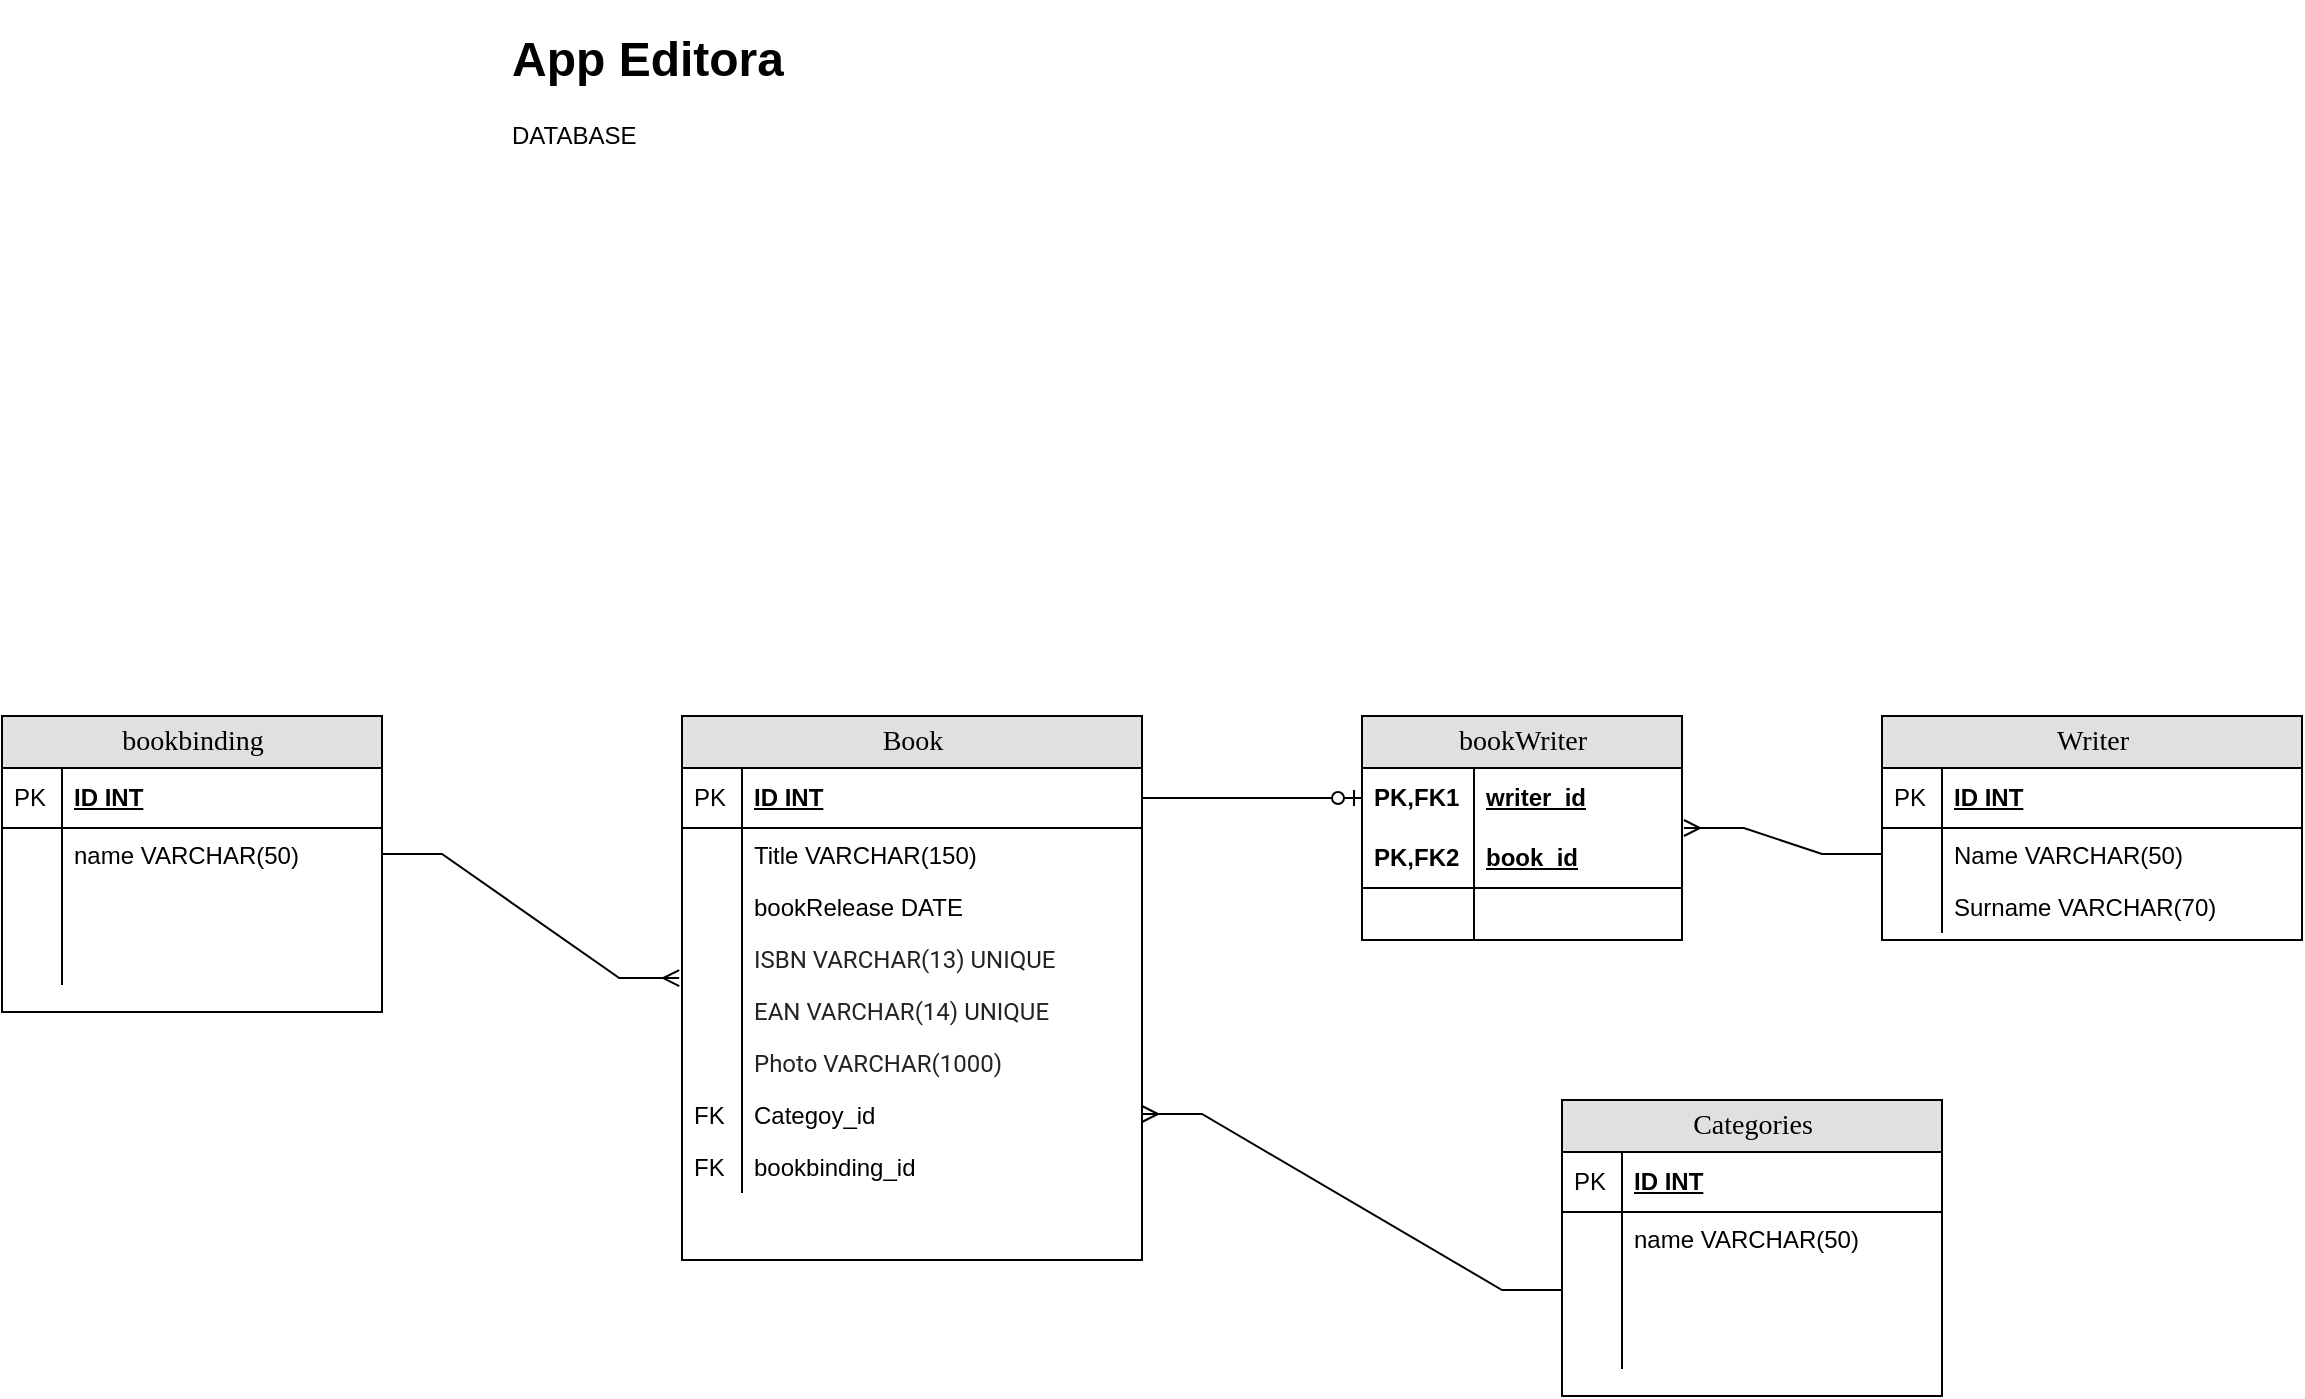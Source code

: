 <mxfile version="15.7.4" type="github">
  <diagram name="Page-1" id="e56a1550-8fbb-45ad-956c-1786394a9013">
    <mxGraphModel dx="2208" dy="488" grid="1" gridSize="10" guides="1" tooltips="1" connect="1" arrows="1" fold="1" page="1" pageScale="1" pageWidth="1100" pageHeight="850" background="none" math="0" shadow="0">
      <root>
        <mxCell id="0" />
        <mxCell id="1" parent="0" />
        <mxCell id="2e49270ec7c68f3f-1" value="bookWriter" style="swimlane;html=1;fontStyle=0;childLayout=stackLayout;horizontal=1;startSize=26;fillColor=#e0e0e0;horizontalStack=0;resizeParent=1;resizeLast=0;collapsible=1;marginBottom=0;swimlaneFillColor=#ffffff;align=center;rounded=0;shadow=0;comic=0;labelBackgroundColor=none;strokeWidth=1;fontFamily=Verdana;fontSize=14" parent="1" vertex="1">
          <mxGeometry x="610" y="358" width="160" height="112" as="geometry" />
        </mxCell>
        <mxCell id="2e49270ec7c68f3f-2" value="writer_id" style="shape=partialRectangle;top=0;left=0;right=0;bottom=0;html=1;align=left;verticalAlign=middle;fillColor=none;spacingLeft=60;spacingRight=4;whiteSpace=wrap;overflow=hidden;rotatable=0;points=[[0,0.5],[1,0.5]];portConstraint=eastwest;dropTarget=0;fontStyle=5;" parent="2e49270ec7c68f3f-1" vertex="1">
          <mxGeometry y="26" width="160" height="30" as="geometry" />
        </mxCell>
        <mxCell id="2e49270ec7c68f3f-3" value="PK,FK1" style="shape=partialRectangle;fontStyle=1;top=0;left=0;bottom=0;html=1;fillColor=none;align=left;verticalAlign=middle;spacingLeft=4;spacingRight=4;whiteSpace=wrap;overflow=hidden;rotatable=0;points=[];portConstraint=eastwest;part=1;" parent="2e49270ec7c68f3f-2" vertex="1" connectable="0">
          <mxGeometry width="56" height="30" as="geometry" />
        </mxCell>
        <mxCell id="2e49270ec7c68f3f-4" value="book_id" style="shape=partialRectangle;top=0;left=0;right=0;bottom=1;html=1;align=left;verticalAlign=middle;fillColor=none;spacingLeft=60;spacingRight=4;whiteSpace=wrap;overflow=hidden;rotatable=0;points=[[0,0.5],[1,0.5]];portConstraint=eastwest;dropTarget=0;fontStyle=5;" parent="2e49270ec7c68f3f-1" vertex="1">
          <mxGeometry y="56" width="160" height="30" as="geometry" />
        </mxCell>
        <mxCell id="2e49270ec7c68f3f-5" value="PK,FK2" style="shape=partialRectangle;fontStyle=1;top=0;left=0;bottom=0;html=1;fillColor=none;align=left;verticalAlign=middle;spacingLeft=4;spacingRight=4;whiteSpace=wrap;overflow=hidden;rotatable=0;points=[];portConstraint=eastwest;part=1;" parent="2e49270ec7c68f3f-4" vertex="1" connectable="0">
          <mxGeometry width="56" height="30" as="geometry" />
        </mxCell>
        <mxCell id="2e49270ec7c68f3f-6" value="" style="shape=partialRectangle;top=0;left=0;right=0;bottom=0;html=1;align=left;verticalAlign=top;fillColor=none;spacingLeft=60;spacingRight=4;whiteSpace=wrap;overflow=hidden;rotatable=0;points=[[0,0.5],[1,0.5]];portConstraint=eastwest;dropTarget=0;" parent="2e49270ec7c68f3f-1" vertex="1">
          <mxGeometry y="86" width="160" height="26" as="geometry" />
        </mxCell>
        <mxCell id="2e49270ec7c68f3f-7" value="" style="shape=partialRectangle;top=0;left=0;bottom=0;html=1;fillColor=none;align=left;verticalAlign=top;spacingLeft=4;spacingRight=4;whiteSpace=wrap;overflow=hidden;rotatable=0;points=[];portConstraint=eastwest;part=1;" parent="2e49270ec7c68f3f-6" vertex="1" connectable="0">
          <mxGeometry width="56" height="26" as="geometry" />
        </mxCell>
        <mxCell id="2e49270ec7c68f3f-8" value="Writer" style="swimlane;html=1;fontStyle=0;childLayout=stackLayout;horizontal=1;startSize=26;fillColor=#e0e0e0;horizontalStack=0;resizeParent=1;resizeLast=0;collapsible=1;marginBottom=0;swimlaneFillColor=#ffffff;align=center;rounded=0;shadow=0;comic=0;labelBackgroundColor=none;strokeWidth=1;fontFamily=Verdana;fontSize=14;swimlaneLine=1;" parent="1" vertex="1">
          <mxGeometry x="870" y="358" width="210" height="112" as="geometry" />
        </mxCell>
        <mxCell id="2e49270ec7c68f3f-9" value="ID INT" style="shape=partialRectangle;top=0;left=0;right=0;bottom=1;html=1;align=left;verticalAlign=middle;fillColor=none;spacingLeft=34;spacingRight=4;whiteSpace=wrap;overflow=hidden;rotatable=0;points=[[0,0.5],[1,0.5]];portConstraint=eastwest;dropTarget=0;fontStyle=5;" parent="2e49270ec7c68f3f-8" vertex="1">
          <mxGeometry y="26" width="210" height="30" as="geometry" />
        </mxCell>
        <mxCell id="2e49270ec7c68f3f-10" value="PK" style="shape=partialRectangle;top=0;left=0;bottom=0;html=1;fillColor=none;align=left;verticalAlign=middle;spacingLeft=4;spacingRight=4;whiteSpace=wrap;overflow=hidden;rotatable=0;points=[];portConstraint=eastwest;part=1;" parent="2e49270ec7c68f3f-9" vertex="1" connectable="0">
          <mxGeometry width="30" height="30" as="geometry" />
        </mxCell>
        <mxCell id="2e49270ec7c68f3f-11" value="Name VARCHAR(50)" style="shape=partialRectangle;top=0;left=0;right=0;bottom=0;html=1;align=left;verticalAlign=top;fillColor=none;spacingLeft=34;spacingRight=4;whiteSpace=wrap;overflow=hidden;rotatable=0;points=[[0,0.5],[1,0.5]];portConstraint=eastwest;dropTarget=0;" parent="2e49270ec7c68f3f-8" vertex="1">
          <mxGeometry y="56" width="210" height="26" as="geometry" />
        </mxCell>
        <mxCell id="2e49270ec7c68f3f-12" value="" style="shape=partialRectangle;top=0;left=0;bottom=0;html=1;fillColor=none;align=left;verticalAlign=top;spacingLeft=4;spacingRight=4;whiteSpace=wrap;overflow=hidden;rotatable=0;points=[];portConstraint=eastwest;part=1;" parent="2e49270ec7c68f3f-11" vertex="1" connectable="0">
          <mxGeometry width="30" height="26" as="geometry" />
        </mxCell>
        <mxCell id="2e49270ec7c68f3f-13" value="Surname VARCHAR(70)" style="shape=partialRectangle;top=0;left=0;right=0;bottom=0;html=1;align=left;verticalAlign=top;fillColor=none;spacingLeft=34;spacingRight=4;whiteSpace=wrap;overflow=hidden;rotatable=0;points=[[0,0.5],[1,0.5]];portConstraint=eastwest;dropTarget=0;" parent="2e49270ec7c68f3f-8" vertex="1">
          <mxGeometry y="82" width="210" height="26" as="geometry" />
        </mxCell>
        <mxCell id="2e49270ec7c68f3f-14" value="" style="shape=partialRectangle;top=0;left=0;bottom=0;html=1;fillColor=none;align=left;verticalAlign=top;spacingLeft=4;spacingRight=4;whiteSpace=wrap;overflow=hidden;rotatable=0;points=[];portConstraint=eastwest;part=1;" parent="2e49270ec7c68f3f-13" vertex="1" connectable="0">
          <mxGeometry width="30" height="26" as="geometry" />
        </mxCell>
        <mxCell id="2e49270ec7c68f3f-80" value="Book" style="swimlane;html=1;fontStyle=0;childLayout=stackLayout;horizontal=1;startSize=26;fillColor=#e0e0e0;horizontalStack=0;resizeParent=1;resizeLast=0;collapsible=1;marginBottom=0;swimlaneFillColor=#ffffff;align=center;rounded=0;shadow=0;comic=0;labelBackgroundColor=none;strokeWidth=1;fontFamily=Verdana;fontSize=14" parent="1" vertex="1">
          <mxGeometry x="270" y="358" width="230" height="272" as="geometry" />
        </mxCell>
        <mxCell id="2e49270ec7c68f3f-81" value="ID INT" style="shape=partialRectangle;top=0;left=0;right=0;bottom=1;html=1;align=left;verticalAlign=middle;fillColor=none;spacingLeft=34;spacingRight=4;whiteSpace=wrap;overflow=hidden;rotatable=0;points=[[0,0.5],[1,0.5]];portConstraint=eastwest;dropTarget=0;fontStyle=5;" parent="2e49270ec7c68f3f-80" vertex="1">
          <mxGeometry y="26" width="230" height="30" as="geometry" />
        </mxCell>
        <mxCell id="2e49270ec7c68f3f-82" value="PK" style="shape=partialRectangle;top=0;left=0;bottom=0;html=1;fillColor=none;align=left;verticalAlign=middle;spacingLeft=4;spacingRight=4;whiteSpace=wrap;overflow=hidden;rotatable=0;points=[];portConstraint=eastwest;part=1;" parent="2e49270ec7c68f3f-81" vertex="1" connectable="0">
          <mxGeometry width="30" height="30" as="geometry" />
        </mxCell>
        <mxCell id="2e49270ec7c68f3f-83" value="Title VARCHAR(150)&amp;nbsp;" style="shape=partialRectangle;top=0;left=0;right=0;bottom=0;html=1;align=left;verticalAlign=top;fillColor=none;spacingLeft=34;spacingRight=4;whiteSpace=wrap;overflow=hidden;rotatable=0;points=[[0,0.5],[1,0.5]];portConstraint=eastwest;dropTarget=0;" parent="2e49270ec7c68f3f-80" vertex="1">
          <mxGeometry y="56" width="230" height="26" as="geometry" />
        </mxCell>
        <mxCell id="2e49270ec7c68f3f-84" value="" style="shape=partialRectangle;top=0;left=0;bottom=0;html=1;fillColor=none;align=left;verticalAlign=top;spacingLeft=4;spacingRight=4;whiteSpace=wrap;overflow=hidden;rotatable=0;points=[];portConstraint=eastwest;part=1;" parent="2e49270ec7c68f3f-83" vertex="1" connectable="0">
          <mxGeometry width="30" height="26" as="geometry" />
        </mxCell>
        <mxCell id="2e49270ec7c68f3f-85" value="bookRelease DATE&amp;nbsp;" style="shape=partialRectangle;top=0;left=0;right=0;bottom=0;html=1;align=left;verticalAlign=top;fillColor=none;spacingLeft=34;spacingRight=4;whiteSpace=wrap;overflow=hidden;rotatable=0;points=[[0,0.5],[1,0.5]];portConstraint=eastwest;dropTarget=0;" parent="2e49270ec7c68f3f-80" vertex="1">
          <mxGeometry y="82" width="230" height="26" as="geometry" />
        </mxCell>
        <mxCell id="2e49270ec7c68f3f-86" value="" style="shape=partialRectangle;top=0;left=0;bottom=0;html=1;fillColor=none;align=left;verticalAlign=top;spacingLeft=4;spacingRight=4;whiteSpace=wrap;overflow=hidden;rotatable=0;points=[];portConstraint=eastwest;part=1;" parent="2e49270ec7c68f3f-85" vertex="1" connectable="0">
          <mxGeometry width="30" height="26" as="geometry" />
        </mxCell>
        <mxCell id="2e49270ec7c68f3f-87" value="&lt;span style=&quot;color: rgb(35 , 35 , 35) ; font-family: &amp;#34;roboto&amp;#34; , &amp;#34;arial&amp;#34; , &amp;#34;helvetica&amp;#34; , &amp;#34;tahoma&amp;#34; , sans-serif ; background-color: rgb(255 , 255 , 255)&quot;&gt;&lt;font style=&quot;font-size: 12px&quot;&gt;ISBN VARCHAR(13) UNIQUE&lt;/font&gt;&lt;/span&gt;" style="shape=partialRectangle;top=0;left=0;right=0;bottom=0;html=1;align=left;verticalAlign=top;fillColor=none;spacingLeft=34;spacingRight=4;whiteSpace=wrap;overflow=hidden;rotatable=0;points=[[0,0.5],[1,0.5]];portConstraint=eastwest;dropTarget=0;" parent="2e49270ec7c68f3f-80" vertex="1">
          <mxGeometry y="108" width="230" height="26" as="geometry" />
        </mxCell>
        <mxCell id="2e49270ec7c68f3f-88" value="" style="shape=partialRectangle;top=0;left=0;bottom=0;html=1;fillColor=none;align=left;verticalAlign=top;spacingLeft=4;spacingRight=4;whiteSpace=wrap;overflow=hidden;rotatable=0;points=[];portConstraint=eastwest;part=1;" parent="2e49270ec7c68f3f-87" vertex="1" connectable="0">
          <mxGeometry width="30" height="26" as="geometry" />
        </mxCell>
        <mxCell id="FaLOMFIJJjaE908YdFNE-4" value="&lt;font style=&quot;font-size: 12px&quot;&gt;&lt;span style=&quot;color: rgb(35 , 35 , 35) ; font-family: &amp;#34;roboto&amp;#34; , &amp;#34;arial&amp;#34; , &amp;#34;helvetica&amp;#34; , &amp;#34;tahoma&amp;#34; , sans-serif ; background-color: rgb(255 , 255 , 255)&quot;&gt;EAN&lt;/span&gt;&lt;span style=&quot;color: rgb(35 , 35 , 35) ; font-family: &amp;#34;roboto&amp;#34; , &amp;#34;arial&amp;#34; , &amp;#34;helvetica&amp;#34; , &amp;#34;tahoma&amp;#34; , sans-serif ; background-color: rgb(255 , 255 , 255)&quot;&gt;&lt;font&gt;&amp;nbsp;VARCHAR(14) UNIQUE&lt;/font&gt;&lt;/span&gt;&lt;/font&gt;" style="shape=partialRectangle;top=0;left=0;right=0;bottom=0;html=1;align=left;verticalAlign=top;fillColor=none;spacingLeft=34;spacingRight=4;whiteSpace=wrap;overflow=hidden;rotatable=0;points=[[0,0.5],[1,0.5]];portConstraint=eastwest;dropTarget=0;" parent="2e49270ec7c68f3f-80" vertex="1">
          <mxGeometry y="134" width="230" height="26" as="geometry" />
        </mxCell>
        <mxCell id="FaLOMFIJJjaE908YdFNE-5" value="" style="shape=partialRectangle;top=0;left=0;bottom=0;html=1;fillColor=none;align=left;verticalAlign=top;spacingLeft=4;spacingRight=4;whiteSpace=wrap;overflow=hidden;rotatable=0;points=[];portConstraint=eastwest;part=1;" parent="FaLOMFIJJjaE908YdFNE-4" vertex="1" connectable="0">
          <mxGeometry width="30" height="26" as="geometry" />
        </mxCell>
        <mxCell id="OXHDQMU1_pSAc3dsbfVX-1" value="&lt;font style=&quot;font-size: 12px&quot;&gt;&lt;span style=&quot;color: rgb(35 , 35 , 35) ; font-family: &amp;#34;roboto&amp;#34; , &amp;#34;arial&amp;#34; , &amp;#34;helvetica&amp;#34; , &amp;#34;tahoma&amp;#34; , sans-serif ; background-color: rgb(255 , 255 , 255)&quot;&gt;&lt;font&gt;Photo VARCHAR(1000)&lt;/font&gt;&lt;/span&gt;&lt;/font&gt;" style="shape=partialRectangle;top=0;left=0;right=0;bottom=0;html=1;align=left;verticalAlign=top;fillColor=none;spacingLeft=34;spacingRight=4;whiteSpace=wrap;overflow=hidden;rotatable=0;points=[[0,0.5],[1,0.5]];portConstraint=eastwest;dropTarget=0;" parent="2e49270ec7c68f3f-80" vertex="1">
          <mxGeometry y="160" width="230" height="26" as="geometry" />
        </mxCell>
        <mxCell id="OXHDQMU1_pSAc3dsbfVX-2" value="" style="shape=partialRectangle;top=0;left=0;bottom=0;html=1;fillColor=none;align=left;verticalAlign=top;spacingLeft=4;spacingRight=4;whiteSpace=wrap;overflow=hidden;rotatable=0;points=[];portConstraint=eastwest;part=1;" parent="OXHDQMU1_pSAc3dsbfVX-1" vertex="1" connectable="0">
          <mxGeometry width="30" height="26" as="geometry" />
        </mxCell>
        <mxCell id="DGixbvPnQqM_ORvgEk9V-3" value="Categoy_id" style="shape=partialRectangle;top=0;left=0;right=0;bottom=0;html=1;align=left;verticalAlign=top;fillColor=none;spacingLeft=34;spacingRight=4;whiteSpace=wrap;overflow=hidden;rotatable=0;points=[[0,0.5],[1,0.5]];portConstraint=eastwest;dropTarget=0;" parent="2e49270ec7c68f3f-80" vertex="1">
          <mxGeometry y="186" width="230" height="26" as="geometry" />
        </mxCell>
        <mxCell id="DGixbvPnQqM_ORvgEk9V-4" value="FK" style="shape=partialRectangle;top=0;left=0;bottom=0;html=1;fillColor=none;align=left;verticalAlign=top;spacingLeft=4;spacingRight=4;whiteSpace=wrap;overflow=hidden;rotatable=0;points=[];portConstraint=eastwest;part=1;" parent="DGixbvPnQqM_ORvgEk9V-3" vertex="1" connectable="0">
          <mxGeometry width="30" height="26" as="geometry" />
        </mxCell>
        <mxCell id="DGixbvPnQqM_ORvgEk9V-5" value="bookbinding_id" style="shape=partialRectangle;top=0;left=0;right=0;bottom=0;html=1;align=left;verticalAlign=top;fillColor=none;spacingLeft=34;spacingRight=4;whiteSpace=wrap;overflow=hidden;rotatable=0;points=[[0,0.5],[1,0.5]];portConstraint=eastwest;dropTarget=0;" parent="2e49270ec7c68f3f-80" vertex="1">
          <mxGeometry y="212" width="230" height="26" as="geometry" />
        </mxCell>
        <mxCell id="DGixbvPnQqM_ORvgEk9V-6" value="FK" style="shape=partialRectangle;top=0;left=0;bottom=0;html=1;fillColor=none;align=left;verticalAlign=top;spacingLeft=4;spacingRight=4;whiteSpace=wrap;overflow=hidden;rotatable=0;points=[];portConstraint=eastwest;part=1;" parent="DGixbvPnQqM_ORvgEk9V-5" vertex="1" connectable="0">
          <mxGeometry width="30" height="26" as="geometry" />
        </mxCell>
        <mxCell id="2e49270ec7c68f3f-91" value="" style="edgeStyle=orthogonalEdgeStyle;html=1;endArrow=ERzeroToOne;endFill=1;labelBackgroundColor=none;fontFamily=Verdana;fontSize=14;entryX=0;entryY=0.5;" parent="1" target="2e49270ec7c68f3f-2" edge="1">
          <mxGeometry width="100" height="100" relative="1" as="geometry">
            <mxPoint x="500" y="399" as="sourcePoint" />
            <mxPoint x="170" y="200" as="targetPoint" />
            <Array as="points">
              <mxPoint x="560" y="399" />
              <mxPoint x="560" y="399" />
            </Array>
          </mxGeometry>
        </mxCell>
        <mxCell id="C3ZV9EmXTIMiQwZTSt---1" value="&lt;h1&gt;App Editora&lt;/h1&gt;&lt;p&gt;DATABASE&lt;/p&gt;" style="text;html=1;strokeColor=none;fillColor=none;spacing=5;spacingTop=-20;whiteSpace=wrap;overflow=hidden;rounded=0;" parent="1" vertex="1">
          <mxGeometry x="180" y="10" width="650" height="120" as="geometry" />
        </mxCell>
        <mxCell id="FaLOMFIJJjaE908YdFNE-6" value="bookbinding" style="swimlane;html=1;fontStyle=0;childLayout=stackLayout;horizontal=1;startSize=26;fillColor=#e0e0e0;horizontalStack=0;resizeParent=1;resizeLast=0;collapsible=1;marginBottom=0;swimlaneFillColor=#ffffff;align=center;rounded=0;shadow=0;comic=0;labelBackgroundColor=none;strokeWidth=1;fontFamily=Verdana;fontSize=14;swimlaneLine=1;" parent="1" vertex="1">
          <mxGeometry x="-70" y="358" width="190" height="148" as="geometry" />
        </mxCell>
        <mxCell id="FaLOMFIJJjaE908YdFNE-7" value="ID INT" style="shape=partialRectangle;top=0;left=0;right=0;bottom=1;html=1;align=left;verticalAlign=middle;fillColor=none;spacingLeft=34;spacingRight=4;whiteSpace=wrap;overflow=hidden;rotatable=0;points=[[0,0.5],[1,0.5]];portConstraint=eastwest;dropTarget=0;fontStyle=5;" parent="FaLOMFIJJjaE908YdFNE-6" vertex="1">
          <mxGeometry y="26" width="190" height="30" as="geometry" />
        </mxCell>
        <mxCell id="FaLOMFIJJjaE908YdFNE-8" value="PK" style="shape=partialRectangle;top=0;left=0;bottom=0;html=1;fillColor=none;align=left;verticalAlign=middle;spacingLeft=4;spacingRight=4;whiteSpace=wrap;overflow=hidden;rotatable=0;points=[];portConstraint=eastwest;part=1;" parent="FaLOMFIJJjaE908YdFNE-7" vertex="1" connectable="0">
          <mxGeometry width="30" height="30" as="geometry" />
        </mxCell>
        <mxCell id="FaLOMFIJJjaE908YdFNE-9" value="name VARCHAR(50)" style="shape=partialRectangle;top=0;left=0;right=0;bottom=0;html=1;align=left;verticalAlign=top;fillColor=none;spacingLeft=34;spacingRight=4;whiteSpace=wrap;overflow=hidden;rotatable=0;points=[[0,0.5],[1,0.5]];portConstraint=eastwest;dropTarget=0;" parent="FaLOMFIJJjaE908YdFNE-6" vertex="1">
          <mxGeometry y="56" width="190" height="26" as="geometry" />
        </mxCell>
        <mxCell id="FaLOMFIJJjaE908YdFNE-10" value="" style="shape=partialRectangle;top=0;left=0;bottom=0;html=1;fillColor=none;align=left;verticalAlign=top;spacingLeft=4;spacingRight=4;whiteSpace=wrap;overflow=hidden;rotatable=0;points=[];portConstraint=eastwest;part=1;" parent="FaLOMFIJJjaE908YdFNE-9" vertex="1" connectable="0">
          <mxGeometry width="30" height="26" as="geometry" />
        </mxCell>
        <mxCell id="FaLOMFIJJjaE908YdFNE-11" value="" style="shape=partialRectangle;top=0;left=0;right=0;bottom=0;html=1;align=left;verticalAlign=top;fillColor=none;spacingLeft=34;spacingRight=4;whiteSpace=wrap;overflow=hidden;rotatable=0;points=[[0,0.5],[1,0.5]];portConstraint=eastwest;dropTarget=0;" parent="FaLOMFIJJjaE908YdFNE-6" vertex="1">
          <mxGeometry y="82" width="190" height="26" as="geometry" />
        </mxCell>
        <mxCell id="FaLOMFIJJjaE908YdFNE-12" value="" style="shape=partialRectangle;top=0;left=0;bottom=0;html=1;fillColor=none;align=left;verticalAlign=top;spacingLeft=4;spacingRight=4;whiteSpace=wrap;overflow=hidden;rotatable=0;points=[];portConstraint=eastwest;part=1;" parent="FaLOMFIJJjaE908YdFNE-11" vertex="1" connectable="0">
          <mxGeometry width="30" height="26" as="geometry" />
        </mxCell>
        <mxCell id="FaLOMFIJJjaE908YdFNE-13" value="" style="shape=partialRectangle;top=0;left=0;right=0;bottom=0;html=1;align=left;verticalAlign=top;fillColor=none;spacingLeft=34;spacingRight=4;whiteSpace=wrap;overflow=hidden;rotatable=0;points=[[0,0.5],[1,0.5]];portConstraint=eastwest;dropTarget=0;" parent="FaLOMFIJJjaE908YdFNE-6" vertex="1">
          <mxGeometry y="108" width="190" height="26" as="geometry" />
        </mxCell>
        <mxCell id="FaLOMFIJJjaE908YdFNE-14" value="" style="shape=partialRectangle;top=0;left=0;bottom=0;html=1;fillColor=none;align=left;verticalAlign=top;spacingLeft=4;spacingRight=4;whiteSpace=wrap;overflow=hidden;rotatable=0;points=[];portConstraint=eastwest;part=1;" parent="FaLOMFIJJjaE908YdFNE-13" vertex="1" connectable="0">
          <mxGeometry width="30" height="26" as="geometry" />
        </mxCell>
        <mxCell id="FaLOMFIJJjaE908YdFNE-15" value="Categories" style="swimlane;html=1;fontStyle=0;childLayout=stackLayout;horizontal=1;startSize=26;fillColor=#e0e0e0;horizontalStack=0;resizeParent=1;resizeLast=0;collapsible=1;marginBottom=0;swimlaneFillColor=#ffffff;align=center;rounded=0;shadow=0;comic=0;labelBackgroundColor=none;strokeWidth=1;fontFamily=Verdana;fontSize=14;swimlaneLine=1;" parent="1" vertex="1">
          <mxGeometry x="710" y="550" width="190" height="148" as="geometry" />
        </mxCell>
        <mxCell id="FaLOMFIJJjaE908YdFNE-16" value="ID INT" style="shape=partialRectangle;top=0;left=0;right=0;bottom=1;html=1;align=left;verticalAlign=middle;fillColor=none;spacingLeft=34;spacingRight=4;whiteSpace=wrap;overflow=hidden;rotatable=0;points=[[0,0.5],[1,0.5]];portConstraint=eastwest;dropTarget=0;fontStyle=5;" parent="FaLOMFIJJjaE908YdFNE-15" vertex="1">
          <mxGeometry y="26" width="190" height="30" as="geometry" />
        </mxCell>
        <mxCell id="FaLOMFIJJjaE908YdFNE-17" value="PK" style="shape=partialRectangle;top=0;left=0;bottom=0;html=1;fillColor=none;align=left;verticalAlign=middle;spacingLeft=4;spacingRight=4;whiteSpace=wrap;overflow=hidden;rotatable=0;points=[];portConstraint=eastwest;part=1;" parent="FaLOMFIJJjaE908YdFNE-16" vertex="1" connectable="0">
          <mxGeometry width="30" height="30" as="geometry" />
        </mxCell>
        <mxCell id="FaLOMFIJJjaE908YdFNE-18" value="name VARCHAR(50)" style="shape=partialRectangle;top=0;left=0;right=0;bottom=0;html=1;align=left;verticalAlign=top;fillColor=none;spacingLeft=34;spacingRight=4;whiteSpace=wrap;overflow=hidden;rotatable=0;points=[[0,0.5],[1,0.5]];portConstraint=eastwest;dropTarget=0;" parent="FaLOMFIJJjaE908YdFNE-15" vertex="1">
          <mxGeometry y="56" width="190" height="26" as="geometry" />
        </mxCell>
        <mxCell id="FaLOMFIJJjaE908YdFNE-19" value="" style="shape=partialRectangle;top=0;left=0;bottom=0;html=1;fillColor=none;align=left;verticalAlign=top;spacingLeft=4;spacingRight=4;whiteSpace=wrap;overflow=hidden;rotatable=0;points=[];portConstraint=eastwest;part=1;" parent="FaLOMFIJJjaE908YdFNE-18" vertex="1" connectable="0">
          <mxGeometry width="30" height="26" as="geometry" />
        </mxCell>
        <mxCell id="FaLOMFIJJjaE908YdFNE-20" value="" style="shape=partialRectangle;top=0;left=0;right=0;bottom=0;html=1;align=left;verticalAlign=top;fillColor=none;spacingLeft=34;spacingRight=4;whiteSpace=wrap;overflow=hidden;rotatable=0;points=[[0,0.5],[1,0.5]];portConstraint=eastwest;dropTarget=0;" parent="FaLOMFIJJjaE908YdFNE-15" vertex="1">
          <mxGeometry y="82" width="190" height="26" as="geometry" />
        </mxCell>
        <mxCell id="FaLOMFIJJjaE908YdFNE-21" value="" style="shape=partialRectangle;top=0;left=0;bottom=0;html=1;fillColor=none;align=left;verticalAlign=top;spacingLeft=4;spacingRight=4;whiteSpace=wrap;overflow=hidden;rotatable=0;points=[];portConstraint=eastwest;part=1;" parent="FaLOMFIJJjaE908YdFNE-20" vertex="1" connectable="0">
          <mxGeometry width="30" height="26" as="geometry" />
        </mxCell>
        <mxCell id="FaLOMFIJJjaE908YdFNE-22" value="" style="shape=partialRectangle;top=0;left=0;right=0;bottom=0;html=1;align=left;verticalAlign=top;fillColor=none;spacingLeft=34;spacingRight=4;whiteSpace=wrap;overflow=hidden;rotatable=0;points=[[0,0.5],[1,0.5]];portConstraint=eastwest;dropTarget=0;" parent="FaLOMFIJJjaE908YdFNE-15" vertex="1">
          <mxGeometry y="108" width="190" height="26" as="geometry" />
        </mxCell>
        <mxCell id="FaLOMFIJJjaE908YdFNE-23" value="" style="shape=partialRectangle;top=0;left=0;bottom=0;html=1;fillColor=none;align=left;verticalAlign=top;spacingLeft=4;spacingRight=4;whiteSpace=wrap;overflow=hidden;rotatable=0;points=[];portConstraint=eastwest;part=1;" parent="FaLOMFIJJjaE908YdFNE-22" vertex="1" connectable="0">
          <mxGeometry width="30" height="26" as="geometry" />
        </mxCell>
        <mxCell id="FaLOMFIJJjaE908YdFNE-38" value="" style="edgeStyle=entityRelationEdgeStyle;fontSize=12;html=1;endArrow=ERmany;rounded=0;entryX=1.006;entryY=0;entryDx=0;entryDy=0;entryPerimeter=0;" parent="1" source="2e49270ec7c68f3f-11" target="2e49270ec7c68f3f-4" edge="1">
          <mxGeometry width="100" height="100" relative="1" as="geometry">
            <mxPoint x="500" y="670" as="sourcePoint" />
            <mxPoint x="600" y="570" as="targetPoint" />
          </mxGeometry>
        </mxCell>
        <mxCell id="FaLOMFIJJjaE908YdFNE-46" value="" style="edgeStyle=entityRelationEdgeStyle;fontSize=12;html=1;endArrow=ERmany;rounded=0;entryX=1;entryY=0.5;entryDx=0;entryDy=0;exitX=0;exitY=0.5;exitDx=0;exitDy=0;" parent="1" source="FaLOMFIJJjaE908YdFNE-20" target="DGixbvPnQqM_ORvgEk9V-3" edge="1">
          <mxGeometry width="100" height="100" relative="1" as="geometry">
            <mxPoint x="850" y="660" as="sourcePoint" />
            <mxPoint x="500" y="533" as="targetPoint" />
          </mxGeometry>
        </mxCell>
        <mxCell id="FaLOMFIJJjaE908YdFNE-48" value="" style="edgeStyle=entityRelationEdgeStyle;fontSize=12;html=1;endArrow=ERmany;rounded=0;entryX=-0.006;entryY=0.885;entryDx=0;entryDy=0;entryPerimeter=0;exitX=1;exitY=0.5;exitDx=0;exitDy=0;" parent="1" source="FaLOMFIJJjaE908YdFNE-9" target="2e49270ec7c68f3f-87" edge="1">
          <mxGeometry width="100" height="100" relative="1" as="geometry">
            <mxPoint x="500" y="570" as="sourcePoint" />
            <mxPoint x="240" y="429" as="targetPoint" />
          </mxGeometry>
        </mxCell>
      </root>
    </mxGraphModel>
  </diagram>
</mxfile>
